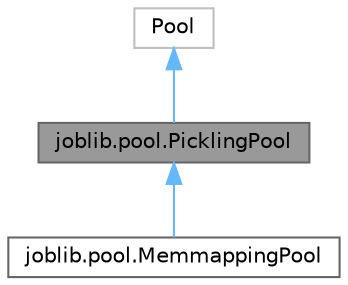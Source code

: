 digraph "joblib.pool.PicklingPool"
{
 // LATEX_PDF_SIZE
  bgcolor="transparent";
  edge [fontname=Helvetica,fontsize=10,labelfontname=Helvetica,labelfontsize=10];
  node [fontname=Helvetica,fontsize=10,shape=box,height=0.2,width=0.4];
  Node1 [id="Node000001",label="joblib.pool.PicklingPool",height=0.2,width=0.4,color="gray40", fillcolor="grey60", style="filled", fontcolor="black",tooltip=" "];
  Node2 -> Node1 [id="edge1_Node000001_Node000002",dir="back",color="steelblue1",style="solid",tooltip=" "];
  Node2 [id="Node000002",label="Pool",height=0.2,width=0.4,color="grey75", fillcolor="white", style="filled",URL="$d5/d0b/classPool.html",tooltip=" "];
  Node1 -> Node3 [id="edge2_Node000001_Node000003",dir="back",color="steelblue1",style="solid",tooltip=" "];
  Node3 [id="Node000003",label="joblib.pool.MemmappingPool",height=0.2,width=0.4,color="gray40", fillcolor="white", style="filled",URL="$dc/d14/classjoblib_1_1pool_1_1MemmappingPool.html",tooltip=" "];
}
